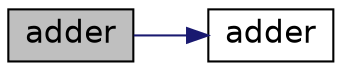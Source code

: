 digraph "adder"
{
 // LATEX_PDF_SIZE
  bgcolor="transparent";
  edge [fontname="Helvetica",fontsize="15",labelfontname="Helvetica",labelfontsize="15"];
  node [fontname="Helvetica",fontsize="15",shape=record];
  rankdir="LR";
  Node1 [label="adder",height=0.2,width=0.4,color="black", fillcolor="grey75", style="filled", fontcolor="black",tooltip=" "];
  Node1 -> Node2 [color="midnightblue",fontsize="15",style="solid",fontname="Helvetica"];
  Node2 [label="adder",height=0.2,width=0.4,color="black",URL="$group__lang11.html#gaa2183f1ced11f125e7e922571186b343",tooltip="https://en.cppreference.com/w/cpp/language/parameter_pack"];
}

